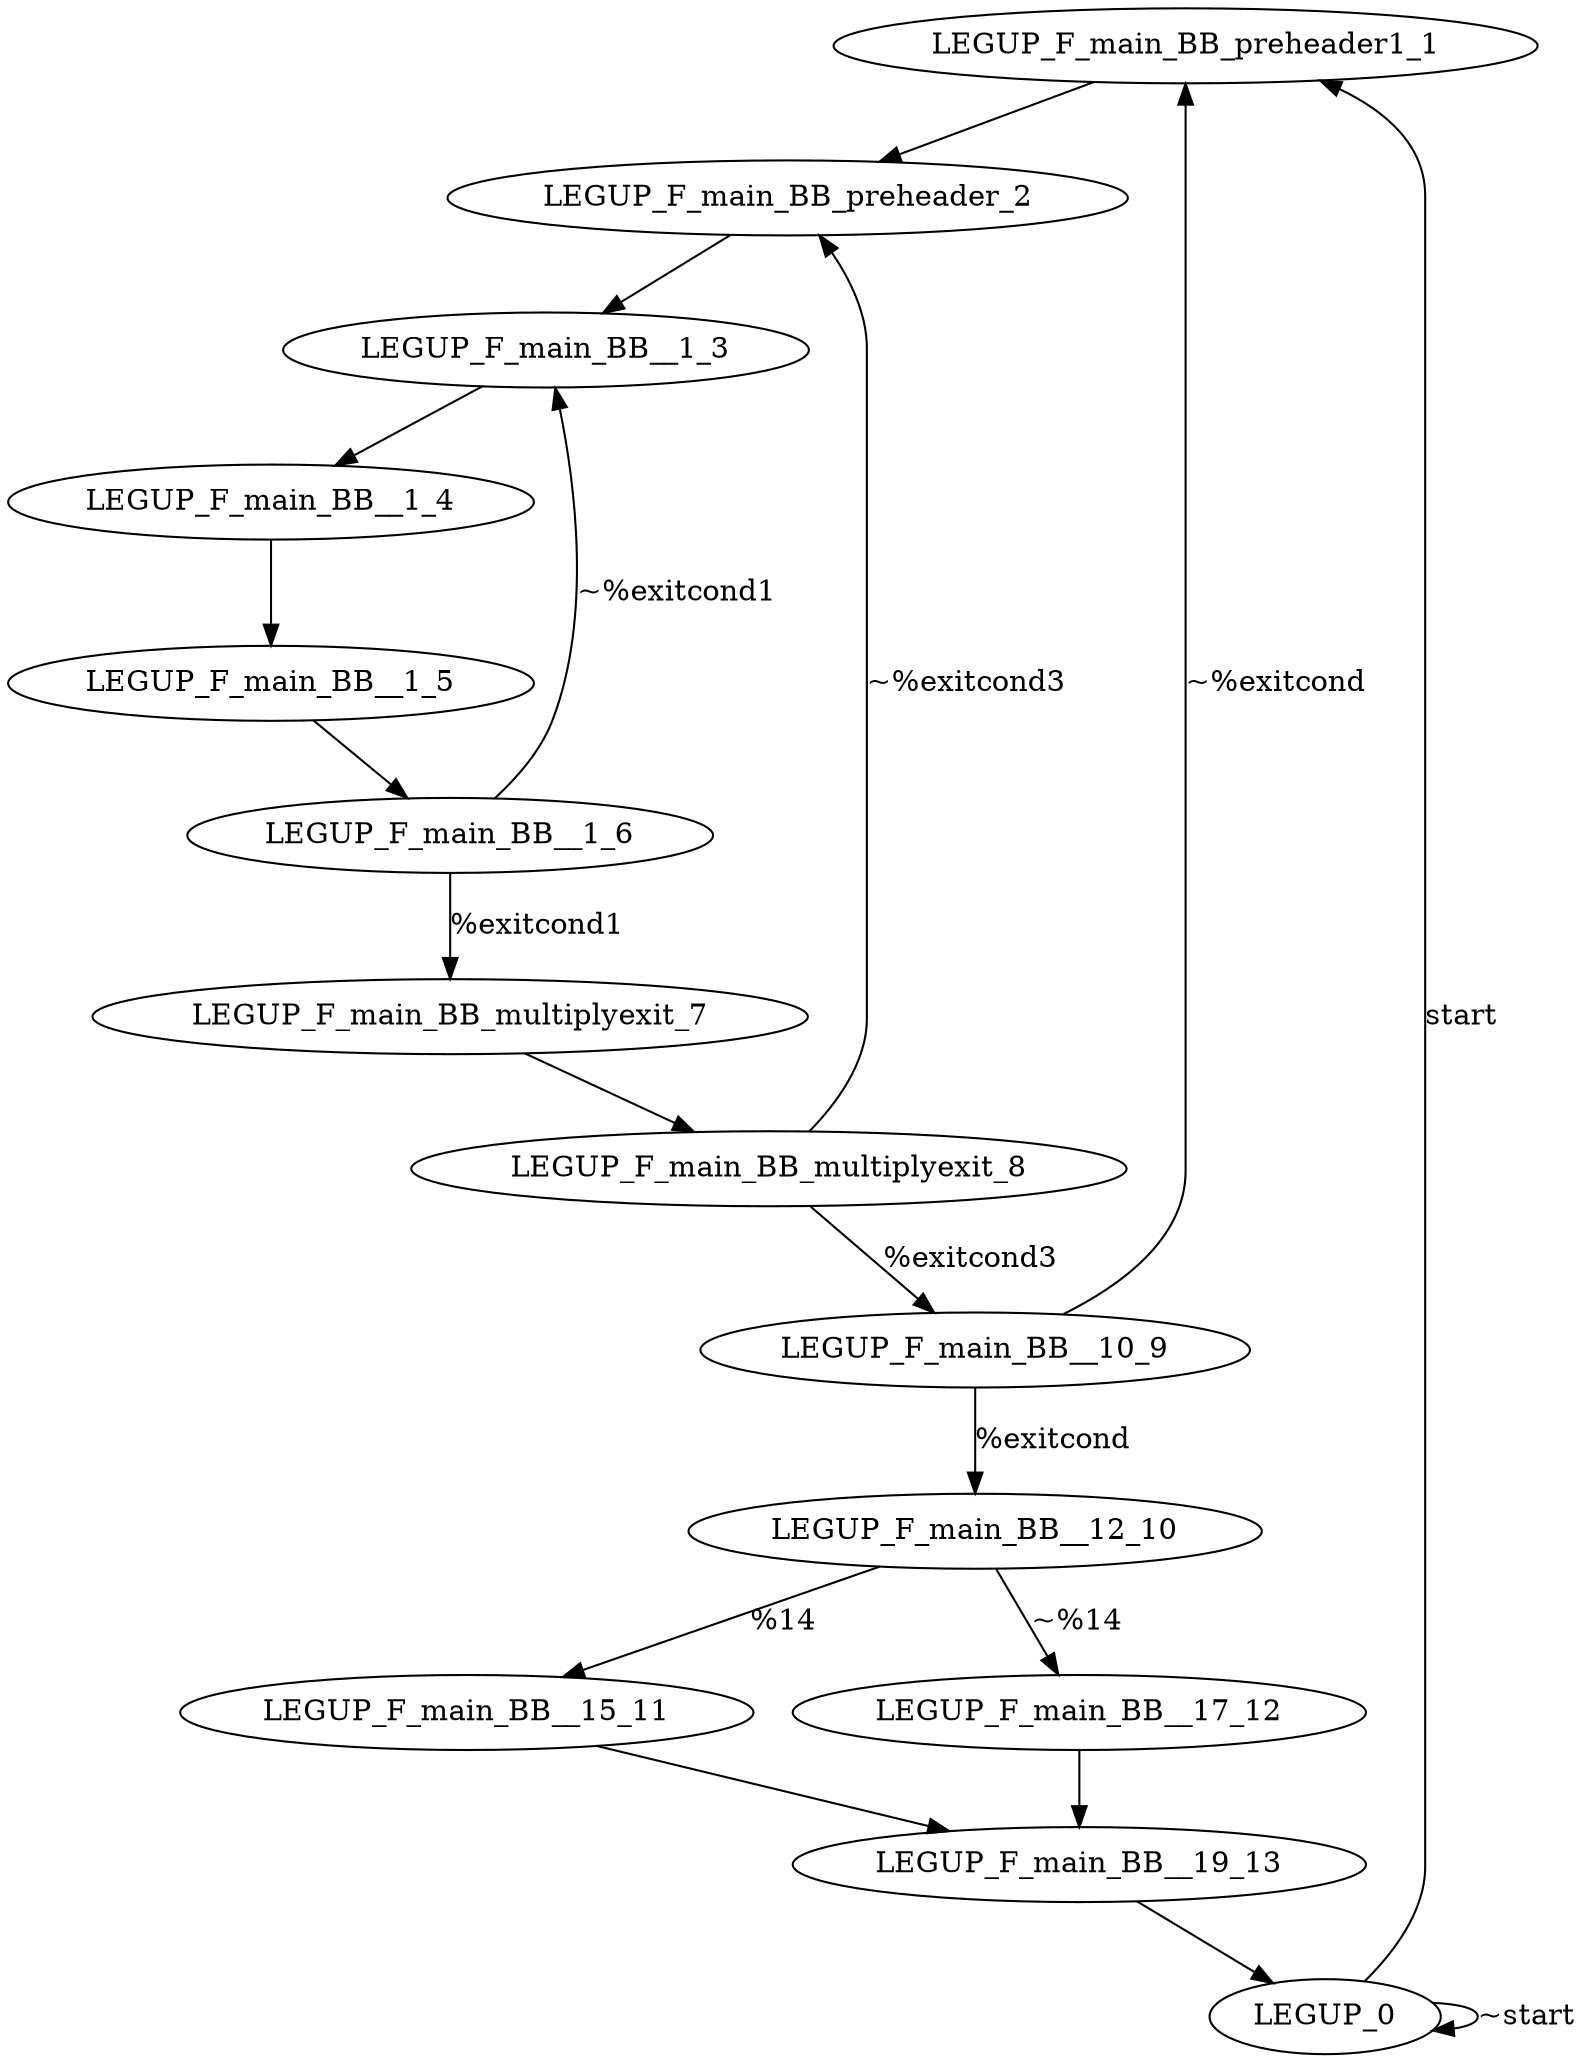 digraph {
Node0x3e4ac20[label="LEGUP_F_main_BB_preheader1_1"];
Node0x3e4aa80[label="LEGUP_0"];
Node0x3e4aa80 -> Node0x3e4ac20[label="start"];
Node0x3e4aa80 -> Node0x3e4aa80[label="~start"];
Node0x3e4ad70[label="LEGUP_F_main_BB_preheader_2"];
Node0x3e4ac20 -> Node0x3e4ad70;
Node0x3e4aef0[label="LEGUP_F_main_BB__1_3"];
Node0x3e4ad70 -> Node0x3e4aef0;
Node0x3e7ebd0[label="LEGUP_F_main_BB__1_4"];
Node0x3e4aef0 -> Node0x3e7ebd0;
Node0x3e7ecd0[label="LEGUP_F_main_BB__1_5"];
Node0x3e7ebd0 -> Node0x3e7ecd0;
Node0x3e7edd0[label="LEGUP_F_main_BB__1_6"];
Node0x3e7ecd0 -> Node0x3e7edd0;
Node0x3e4b070[label="LEGUP_F_main_BB_multiplyexit_7"];
Node0x3e7edd0 -> Node0x3e4b070[label="%exitcond1"];
Node0x3e7edd0 -> Node0x3e4aef0[label="~%exitcond1"];
Node0x3e7f270[label="LEGUP_F_main_BB_multiplyexit_8"];
Node0x3e4b070 -> Node0x3e7f270;
Node0x3e4b1f0[label="LEGUP_F_main_BB__10_9"];
Node0x3e7f270 -> Node0x3e4b1f0[label="%exitcond3"];
Node0x3e7f270 -> Node0x3e4ad70[label="~%exitcond3"];
Node0x3e4b370[label="LEGUP_F_main_BB__12_10"];
Node0x3e4b1f0 -> Node0x3e4b370[label="%exitcond"];
Node0x3e4b1f0 -> Node0x3e4ac20[label="~%exitcond"];
Node0x3e4b4f0[label="LEGUP_F_main_BB__15_11"];
Node0x3e4b370 -> Node0x3e4b4f0[label="%14"];
Node0x3e4b670[label="LEGUP_F_main_BB__17_12"];
Node0x3e4b370 -> Node0x3e4b670[label="~%14"];
Node0x3e4b7f0[label="LEGUP_F_main_BB__19_13"];
Node0x3e4b4f0 -> Node0x3e4b7f0;
Node0x3e4b670 -> Node0x3e4b7f0;
Node0x3e4b7f0 -> Node0x3e4aa80;
}

